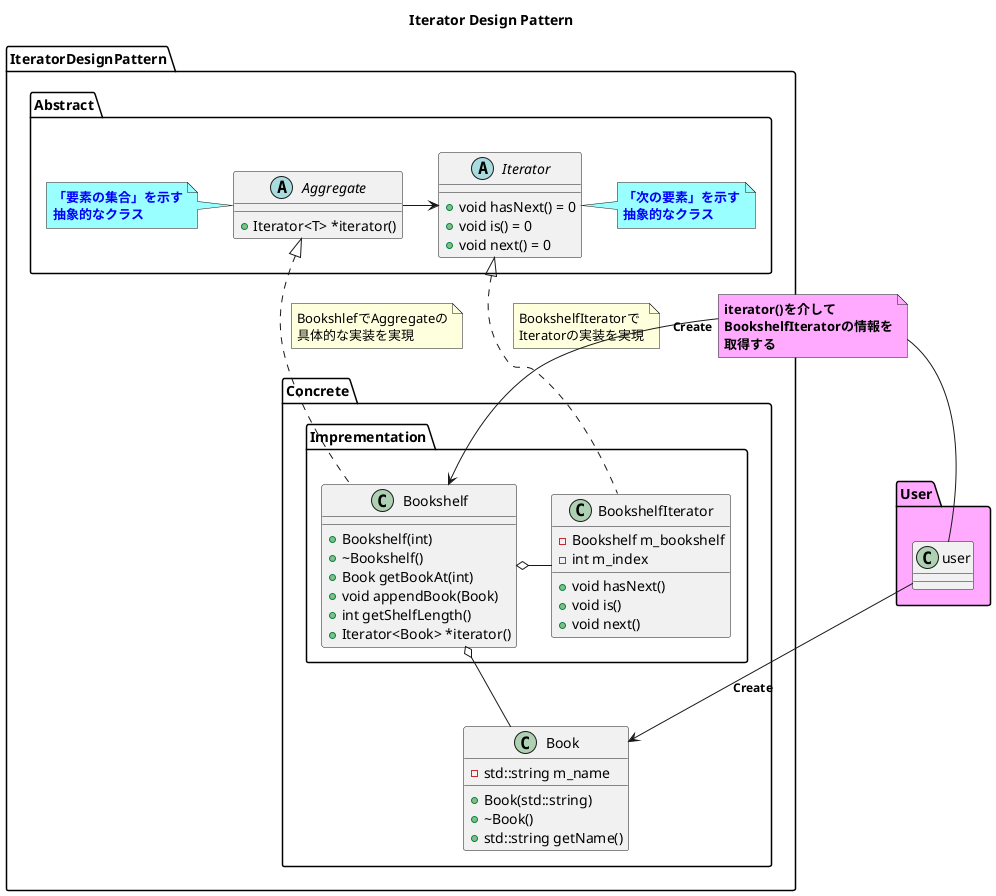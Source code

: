 @startuml{iterator.png}
title Iterator Design Pattern 

package User#FFAAFF
{
    class user
}

package IteratorDesignPattern
{
    package Abstract
    {
        abstract class Iterator
        {
            + void hasNext() = 0
            + void is() = 0
            + void next() = 0
        }
        note right of Iterator #99FFFF
        <font color=blue><b>「次の要素」を示す
        <font color=blue><b>抽象的なクラス
        end note
        abstract class Aggregate
        {
            + Iterator<T> *iterator()
        }
        note left of Aggregate #99FFFF
        <font color=blue><b>「要素の集合」を示す
        <font color=blue><b>抽象的なクラス
        end note
    }

    package Concrete
    {
        package Imprementation
        {
            class BookshelfIterator
            {
                - Bookshelf m_bookshelf
                - int m_index
                + void hasNext()
                + void is()
                + void next()
            }
            class Bookshelf
            {
                + Bookshelf(int)
                + ~Bookshelf()
                + Book getBookAt(int)
                + void appendBook(Book)
                + int getShelfLength()
                + Iterator<Book> *iterator()
            }
        }
        class Book
        {
            - std::string m_name
            + Book(std::string)
            + ~Book()
            + std::string getName()
        }
    }
}


' 継承
Iterator <|.. BookshelfIterator
note right on link
BookshelfIteratorで
Iteratorの実装を実現
end note
Aggregate <|.. Bookshelf
note left on link
BookshlefでAggregateの
具体的な実装を実現
end note
Aggregate -> Iterator
Bookshelf o- BookshelfIterator
Bookshelf o-- Book

user -> Book : <font size=12><b>Create
user -> Bookshelf : <font size=12><b>Create
note right on link #FFAAFF
<b>iterator()を介して
<b>BookshelfIteratorの情報を
<b>取得する
end note

@enduml